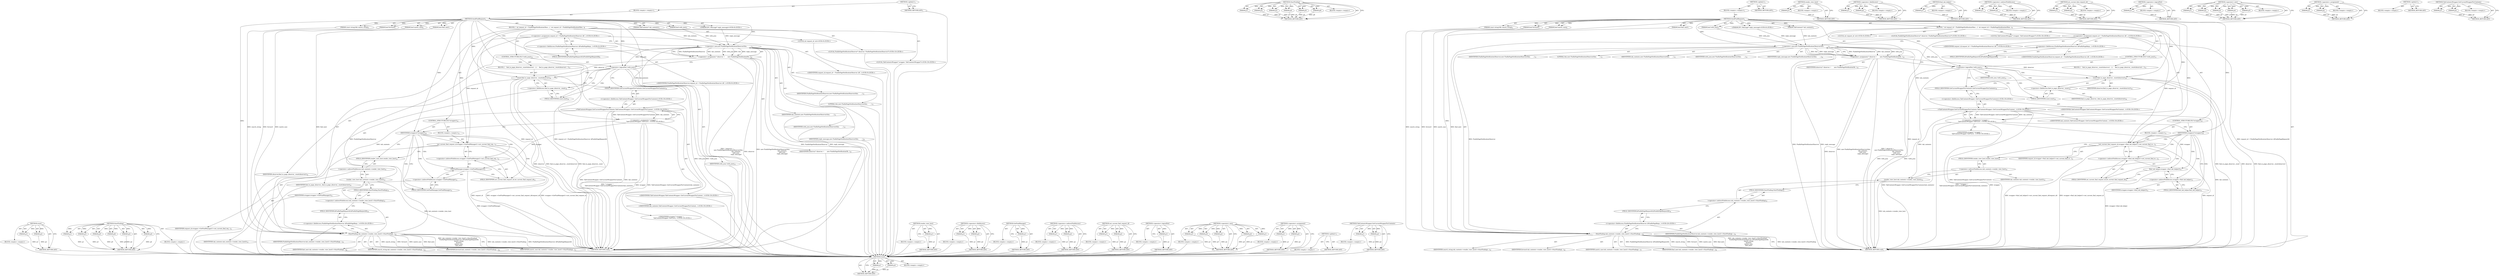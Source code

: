 digraph "TabContentsWrapper.GetCurrentWrapperForContents" {
vulnerable_127 [label=<(METHOD,reset)>];
vulnerable_128 [label=<(PARAM,p1)>];
vulnerable_129 [label=<(PARAM,p2)>];
vulnerable_130 [label=<(BLOCK,&lt;empty&gt;,&lt;empty&gt;)>];
vulnerable_131 [label=<(METHOD_RETURN,ANY)>];
vulnerable_151 [label=<(METHOD,StartFinding)>];
vulnerable_152 [label=<(PARAM,p1)>];
vulnerable_153 [label=<(PARAM,p2)>];
vulnerable_154 [label=<(PARAM,p3)>];
vulnerable_155 [label=<(PARAM,p4)>];
vulnerable_156 [label=<(PARAM,p5)>];
vulnerable_157 [label=<(PARAM,p6)>];
vulnerable_158 [label=<(BLOCK,&lt;empty&gt;,&lt;empty&gt;)>];
vulnerable_159 [label=<(METHOD_RETURN,ANY)>];
vulnerable_6 [label=<(METHOD,&lt;global&gt;)<SUB>1</SUB>>];
vulnerable_7 [label=<(BLOCK,&lt;empty&gt;,&lt;empty&gt;)<SUB>1</SUB>>];
vulnerable_8 [label=<(METHOD,SendFindRequest)<SUB>1</SUB>>];
vulnerable_9 [label=<(PARAM,TabContents* tab_contents)<SUB>2</SUB>>];
vulnerable_10 [label=<(PARAM,bool with_json)<SUB>3</SUB>>];
vulnerable_11 [label=<(PARAM,const string16&amp; search_string)<SUB>4</SUB>>];
vulnerable_12 [label=<(PARAM,bool forward)<SUB>5</SUB>>];
vulnerable_13 [label=<(PARAM,bool match_case)<SUB>6</SUB>>];
vulnerable_14 [label=<(PARAM,bool find_next)<SUB>7</SUB>>];
vulnerable_15 [label="<(PARAM,IPC::Message* reply_message)<SUB>8</SUB>>"];
vulnerable_16 [label=<(BLOCK,{
  int request_id = FindInPageNotificationObse...,{
  int request_id = FindInPageNotificationObse...)<SUB>8</SUB>>];
vulnerable_17 [label="<(LOCAL,int request_id: int)<SUB>9</SUB>>"];
vulnerable_18 [label="<(&lt;operator&gt;.assignment,request_id = FindInPageNotificationObserver::kF...)<SUB>9</SUB>>"];
vulnerable_19 [label="<(IDENTIFIER,request_id,request_id = FindInPageNotificationObserver::kF...)<SUB>9</SUB>>"];
vulnerable_20 [label="<(&lt;operator&gt;.fieldAccess,FindInPageNotificationObserver::kFindInPageRequ...)<SUB>9</SUB>>"];
vulnerable_21 [label="<(IDENTIFIER,FindInPageNotificationObserver,request_id = FindInPageNotificationObserver::kF...)<SUB>9</SUB>>"];
vulnerable_22 [label=<(FIELD_IDENTIFIER,kFindInPageRequestId,kFindInPageRequestId)<SUB>9</SUB>>];
vulnerable_23 [label="<(LOCAL,FindInPageNotificationObserver* observer: FindInPageNotificationObserver*)<SUB>10</SUB>>"];
vulnerable_24 [label=<(&lt;operator&gt;.assignment,* observer =
      new FindInPageNotificationOb...)<SUB>10</SUB>>];
vulnerable_25 [label=<(IDENTIFIER,observer,* observer =
      new FindInPageNotificationOb...)<SUB>10</SUB>>];
vulnerable_26 [label=<(&lt;operator&gt;.new,new FindInPageNotificationObserver(this,
      ...)<SUB>11</SUB>>];
vulnerable_27 [label=<(IDENTIFIER,FindInPageNotificationObserver,new FindInPageNotificationObserver(this,
      ...)<SUB>11</SUB>>];
vulnerable_28 [label=<(LITERAL,this,new FindInPageNotificationObserver(this,
      ...)<SUB>11</SUB>>];
vulnerable_29 [label=<(IDENTIFIER,tab_contents,new FindInPageNotificationObserver(this,
      ...)<SUB>12</SUB>>];
vulnerable_30 [label=<(IDENTIFIER,with_json,new FindInPageNotificationObserver(this,
      ...)<SUB>13</SUB>>];
vulnerable_31 [label=<(IDENTIFIER,reply_message,new FindInPageNotificationObserver(this,
      ...)<SUB>14</SUB>>];
vulnerable_32 [label=<(CONTROL_STRUCTURE,IF,if (!with_json))<SUB>15</SUB>>];
vulnerable_33 [label=<(&lt;operator&gt;.logicalNot,!with_json)<SUB>15</SUB>>];
vulnerable_34 [label=<(IDENTIFIER,with_json,!with_json)<SUB>15</SUB>>];
vulnerable_35 [label=<(BLOCK,{
    find_in_page_observer_.reset(observer);
  },{
    find_in_page_observer_.reset(observer);
  })<SUB>15</SUB>>];
vulnerable_36 [label=<(reset,find_in_page_observer_.reset(observer))<SUB>16</SUB>>];
vulnerable_37 [label=<(&lt;operator&gt;.fieldAccess,find_in_page_observer_.reset)<SUB>16</SUB>>];
vulnerable_38 [label=<(IDENTIFIER,find_in_page_observer_,find_in_page_observer_.reset(observer))<SUB>16</SUB>>];
vulnerable_39 [label=<(FIELD_IDENTIFIER,reset,reset)<SUB>16</SUB>>];
vulnerable_40 [label=<(IDENTIFIER,observer,find_in_page_observer_.reset(observer))<SUB>16</SUB>>];
vulnerable_41 [label="<(LOCAL,TabContentsWrapper* wrapper: TabContentsWrapper*)<SUB>18</SUB>>"];
vulnerable_42 [label="<(&lt;operator&gt;.assignment,* wrapper =
       TabContentsWrapper::GetCurre...)<SUB>18</SUB>>"];
vulnerable_43 [label="<(IDENTIFIER,wrapper,* wrapper =
       TabContentsWrapper::GetCurre...)<SUB>18</SUB>>"];
vulnerable_44 [label="<(TabContentsWrapper.GetCurrentWrapperForContents,TabContentsWrapper::GetCurrentWrapperForContent...)<SUB>19</SUB>>"];
vulnerable_45 [label="<(&lt;operator&gt;.fieldAccess,TabContentsWrapper::GetCurrentWrapperForContents)<SUB>19</SUB>>"];
vulnerable_46 [label="<(IDENTIFIER,TabContentsWrapper,TabContentsWrapper::GetCurrentWrapperForContent...)<SUB>19</SUB>>"];
vulnerable_47 [label=<(FIELD_IDENTIFIER,GetCurrentWrapperForContents,GetCurrentWrapperForContents)<SUB>19</SUB>>];
vulnerable_48 [label="<(IDENTIFIER,tab_contents,TabContentsWrapper::GetCurrentWrapperForContent...)<SUB>19</SUB>>"];
vulnerable_49 [label=<(CONTROL_STRUCTURE,IF,if (wrapper))<SUB>20</SUB>>];
vulnerable_50 [label=<(IDENTIFIER,wrapper,if (wrapper))<SUB>20</SUB>>];
vulnerable_51 [label=<(BLOCK,&lt;empty&gt;,&lt;empty&gt;)<SUB>21</SUB>>];
vulnerable_52 [label=<(set_current_find_request_id,wrapper-&gt;GetFindManager()-&gt;set_current_find_req...)<SUB>21</SUB>>];
vulnerable_53 [label=<(&lt;operator&gt;.indirectFieldAccess,wrapper-&gt;GetFindManager()-&gt;set_current_find_req...)<SUB>21</SUB>>];
vulnerable_54 [label=<(GetFindManager,wrapper-&gt;GetFindManager())<SUB>21</SUB>>];
vulnerable_55 [label=<(&lt;operator&gt;.indirectFieldAccess,wrapper-&gt;GetFindManager)<SUB>21</SUB>>];
vulnerable_56 [label=<(IDENTIFIER,wrapper,wrapper-&gt;GetFindManager())<SUB>21</SUB>>];
vulnerable_57 [label=<(FIELD_IDENTIFIER,GetFindManager,GetFindManager)<SUB>21</SUB>>];
vulnerable_58 [label=<(FIELD_IDENTIFIER,set_current_find_request_id,set_current_find_request_id)<SUB>21</SUB>>];
vulnerable_59 [label=<(IDENTIFIER,request_id,wrapper-&gt;GetFindManager()-&gt;set_current_find_req...)<SUB>21</SUB>>];
vulnerable_60 [label=<(StartFinding,tab_contents-&gt;render_view_host()-&gt;StartFinding(...)<SUB>23</SUB>>];
vulnerable_61 [label=<(&lt;operator&gt;.indirectFieldAccess,tab_contents-&gt;render_view_host()-&gt;StartFinding)<SUB>23</SUB>>];
vulnerable_62 [label=<(render_view_host,tab_contents-&gt;render_view_host())<SUB>23</SUB>>];
vulnerable_63 [label=<(&lt;operator&gt;.indirectFieldAccess,tab_contents-&gt;render_view_host)<SUB>23</SUB>>];
vulnerable_64 [label=<(IDENTIFIER,tab_contents,tab_contents-&gt;render_view_host())<SUB>23</SUB>>];
vulnerable_65 [label=<(FIELD_IDENTIFIER,render_view_host,render_view_host)<SUB>23</SUB>>];
vulnerable_66 [label=<(FIELD_IDENTIFIER,StartFinding,StartFinding)<SUB>23</SUB>>];
vulnerable_67 [label="<(&lt;operator&gt;.fieldAccess,FindInPageNotificationObserver::kFindInPageRequ...)<SUB>24</SUB>>"];
vulnerable_68 [label=<(IDENTIFIER,FindInPageNotificationObserver,tab_contents-&gt;render_view_host()-&gt;StartFinding(...)<SUB>24</SUB>>];
vulnerable_69 [label=<(FIELD_IDENTIFIER,kFindInPageRequestId,kFindInPageRequestId)<SUB>24</SUB>>];
vulnerable_70 [label=<(IDENTIFIER,search_string,tab_contents-&gt;render_view_host()-&gt;StartFinding(...)<SUB>25</SUB>>];
vulnerable_71 [label=<(IDENTIFIER,forward,tab_contents-&gt;render_view_host()-&gt;StartFinding(...)<SUB>26</SUB>>];
vulnerable_72 [label=<(IDENTIFIER,match_case,tab_contents-&gt;render_view_host()-&gt;StartFinding(...)<SUB>27</SUB>>];
vulnerable_73 [label=<(IDENTIFIER,find_next,tab_contents-&gt;render_view_host()-&gt;StartFinding(...)<SUB>28</SUB>>];
vulnerable_74 [label=<(METHOD_RETURN,void)<SUB>1</SUB>>];
vulnerable_76 [label=<(METHOD_RETURN,ANY)<SUB>1</SUB>>];
vulnerable_160 [label=<(METHOD,render_view_host)>];
vulnerable_161 [label=<(PARAM,p1)>];
vulnerable_162 [label=<(BLOCK,&lt;empty&gt;,&lt;empty&gt;)>];
vulnerable_163 [label=<(METHOD_RETURN,ANY)>];
vulnerable_110 [label=<(METHOD,&lt;operator&gt;.fieldAccess)>];
vulnerable_111 [label=<(PARAM,p1)>];
vulnerable_112 [label=<(PARAM,p2)>];
vulnerable_113 [label=<(BLOCK,&lt;empty&gt;,&lt;empty&gt;)>];
vulnerable_114 [label=<(METHOD_RETURN,ANY)>];
vulnerable_147 [label=<(METHOD,GetFindManager)>];
vulnerable_148 [label=<(PARAM,p1)>];
vulnerable_149 [label=<(BLOCK,&lt;empty&gt;,&lt;empty&gt;)>];
vulnerable_150 [label=<(METHOD_RETURN,ANY)>];
vulnerable_142 [label=<(METHOD,&lt;operator&gt;.indirectFieldAccess)>];
vulnerable_143 [label=<(PARAM,p1)>];
vulnerable_144 [label=<(PARAM,p2)>];
vulnerable_145 [label=<(BLOCK,&lt;empty&gt;,&lt;empty&gt;)>];
vulnerable_146 [label=<(METHOD_RETURN,ANY)>];
vulnerable_137 [label=<(METHOD,set_current_find_request_id)>];
vulnerable_138 [label=<(PARAM,p1)>];
vulnerable_139 [label=<(PARAM,p2)>];
vulnerable_140 [label=<(BLOCK,&lt;empty&gt;,&lt;empty&gt;)>];
vulnerable_141 [label=<(METHOD_RETURN,ANY)>];
vulnerable_123 [label=<(METHOD,&lt;operator&gt;.logicalNot)>];
vulnerable_124 [label=<(PARAM,p1)>];
vulnerable_125 [label=<(BLOCK,&lt;empty&gt;,&lt;empty&gt;)>];
vulnerable_126 [label=<(METHOD_RETURN,ANY)>];
vulnerable_115 [label=<(METHOD,&lt;operator&gt;.new)>];
vulnerable_116 [label=<(PARAM,p1)>];
vulnerable_117 [label=<(PARAM,p2)>];
vulnerable_118 [label=<(PARAM,p3)>];
vulnerable_119 [label=<(PARAM,p4)>];
vulnerable_120 [label=<(PARAM,p5)>];
vulnerable_121 [label=<(BLOCK,&lt;empty&gt;,&lt;empty&gt;)>];
vulnerable_122 [label=<(METHOD_RETURN,ANY)>];
vulnerable_105 [label=<(METHOD,&lt;operator&gt;.assignment)>];
vulnerable_106 [label=<(PARAM,p1)>];
vulnerable_107 [label=<(PARAM,p2)>];
vulnerable_108 [label=<(BLOCK,&lt;empty&gt;,&lt;empty&gt;)>];
vulnerable_109 [label=<(METHOD_RETURN,ANY)>];
vulnerable_99 [label=<(METHOD,&lt;global&gt;)<SUB>1</SUB>>];
vulnerable_100 [label=<(BLOCK,&lt;empty&gt;,&lt;empty&gt;)>];
vulnerable_101 [label=<(METHOD_RETURN,ANY)>];
vulnerable_132 [label=<(METHOD,TabContentsWrapper.GetCurrentWrapperForContents)>];
vulnerable_133 [label=<(PARAM,p1)>];
vulnerable_134 [label=<(PARAM,p2)>];
vulnerable_135 [label=<(BLOCK,&lt;empty&gt;,&lt;empty&gt;)>];
vulnerable_136 [label=<(METHOD_RETURN,ANY)>];
fixed_127 [label=<(METHOD,reset)>];
fixed_128 [label=<(PARAM,p1)>];
fixed_129 [label=<(PARAM,p2)>];
fixed_130 [label=<(BLOCK,&lt;empty&gt;,&lt;empty&gt;)>];
fixed_131 [label=<(METHOD_RETURN,ANY)>];
fixed_151 [label=<(METHOD,StartFinding)>];
fixed_152 [label=<(PARAM,p1)>];
fixed_153 [label=<(PARAM,p2)>];
fixed_154 [label=<(PARAM,p3)>];
fixed_155 [label=<(PARAM,p4)>];
fixed_156 [label=<(PARAM,p5)>];
fixed_157 [label=<(PARAM,p6)>];
fixed_158 [label=<(BLOCK,&lt;empty&gt;,&lt;empty&gt;)>];
fixed_159 [label=<(METHOD_RETURN,ANY)>];
fixed_6 [label=<(METHOD,&lt;global&gt;)<SUB>1</SUB>>];
fixed_7 [label=<(BLOCK,&lt;empty&gt;,&lt;empty&gt;)<SUB>1</SUB>>];
fixed_8 [label=<(METHOD,SendFindRequest)<SUB>1</SUB>>];
fixed_9 [label=<(PARAM,TabContents* tab_contents)<SUB>2</SUB>>];
fixed_10 [label=<(PARAM,bool with_json)<SUB>3</SUB>>];
fixed_11 [label=<(PARAM,const string16&amp; search_string)<SUB>4</SUB>>];
fixed_12 [label=<(PARAM,bool forward)<SUB>5</SUB>>];
fixed_13 [label=<(PARAM,bool match_case)<SUB>6</SUB>>];
fixed_14 [label=<(PARAM,bool find_next)<SUB>7</SUB>>];
fixed_15 [label="<(PARAM,IPC::Message* reply_message)<SUB>8</SUB>>"];
fixed_16 [label=<(BLOCK,{
  int request_id = FindInPageNotificationObse...,{
  int request_id = FindInPageNotificationObse...)<SUB>8</SUB>>];
fixed_17 [label="<(LOCAL,int request_id: int)<SUB>9</SUB>>"];
fixed_18 [label="<(&lt;operator&gt;.assignment,request_id = FindInPageNotificationObserver::kF...)<SUB>9</SUB>>"];
fixed_19 [label="<(IDENTIFIER,request_id,request_id = FindInPageNotificationObserver::kF...)<SUB>9</SUB>>"];
fixed_20 [label="<(&lt;operator&gt;.fieldAccess,FindInPageNotificationObserver::kFindInPageRequ...)<SUB>9</SUB>>"];
fixed_21 [label="<(IDENTIFIER,FindInPageNotificationObserver,request_id = FindInPageNotificationObserver::kF...)<SUB>9</SUB>>"];
fixed_22 [label=<(FIELD_IDENTIFIER,kFindInPageRequestId,kFindInPageRequestId)<SUB>9</SUB>>];
fixed_23 [label="<(LOCAL,FindInPageNotificationObserver* observer: FindInPageNotificationObserver*)<SUB>10</SUB>>"];
fixed_24 [label=<(&lt;operator&gt;.assignment,* observer =
      new FindInPageNotificationOb...)<SUB>10</SUB>>];
fixed_25 [label=<(IDENTIFIER,observer,* observer =
      new FindInPageNotificationOb...)<SUB>10</SUB>>];
fixed_26 [label=<(&lt;operator&gt;.new,new FindInPageNotificationObserver(this,
      ...)<SUB>11</SUB>>];
fixed_27 [label=<(IDENTIFIER,FindInPageNotificationObserver,new FindInPageNotificationObserver(this,
      ...)<SUB>11</SUB>>];
fixed_28 [label=<(LITERAL,this,new FindInPageNotificationObserver(this,
      ...)<SUB>11</SUB>>];
fixed_29 [label=<(IDENTIFIER,tab_contents,new FindInPageNotificationObserver(this,
      ...)<SUB>12</SUB>>];
fixed_30 [label=<(IDENTIFIER,with_json,new FindInPageNotificationObserver(this,
      ...)<SUB>13</SUB>>];
fixed_31 [label=<(IDENTIFIER,reply_message,new FindInPageNotificationObserver(this,
      ...)<SUB>14</SUB>>];
fixed_32 [label=<(CONTROL_STRUCTURE,IF,if (!with_json))<SUB>15</SUB>>];
fixed_33 [label=<(&lt;operator&gt;.logicalNot,!with_json)<SUB>15</SUB>>];
fixed_34 [label=<(IDENTIFIER,with_json,!with_json)<SUB>15</SUB>>];
fixed_35 [label=<(BLOCK,{
    find_in_page_observer_.reset(observer);
  },{
    find_in_page_observer_.reset(observer);
  })<SUB>15</SUB>>];
fixed_36 [label=<(reset,find_in_page_observer_.reset(observer))<SUB>16</SUB>>];
fixed_37 [label=<(&lt;operator&gt;.fieldAccess,find_in_page_observer_.reset)<SUB>16</SUB>>];
fixed_38 [label=<(IDENTIFIER,find_in_page_observer_,find_in_page_observer_.reset(observer))<SUB>16</SUB>>];
fixed_39 [label=<(FIELD_IDENTIFIER,reset,reset)<SUB>16</SUB>>];
fixed_40 [label=<(IDENTIFIER,observer,find_in_page_observer_.reset(observer))<SUB>16</SUB>>];
fixed_41 [label="<(LOCAL,TabContentsWrapper* wrapper: TabContentsWrapper*)<SUB>18</SUB>>"];
fixed_42 [label="<(&lt;operator&gt;.assignment,* wrapper =
       TabContentsWrapper::GetCurre...)<SUB>18</SUB>>"];
fixed_43 [label="<(IDENTIFIER,wrapper,* wrapper =
       TabContentsWrapper::GetCurre...)<SUB>18</SUB>>"];
fixed_44 [label="<(TabContentsWrapper.GetCurrentWrapperForContents,TabContentsWrapper::GetCurrentWrapperForContent...)<SUB>19</SUB>>"];
fixed_45 [label="<(&lt;operator&gt;.fieldAccess,TabContentsWrapper::GetCurrentWrapperForContents)<SUB>19</SUB>>"];
fixed_46 [label="<(IDENTIFIER,TabContentsWrapper,TabContentsWrapper::GetCurrentWrapperForContent...)<SUB>19</SUB>>"];
fixed_47 [label=<(FIELD_IDENTIFIER,GetCurrentWrapperForContents,GetCurrentWrapperForContents)<SUB>19</SUB>>];
fixed_48 [label="<(IDENTIFIER,tab_contents,TabContentsWrapper::GetCurrentWrapperForContent...)<SUB>19</SUB>>"];
fixed_49 [label=<(CONTROL_STRUCTURE,IF,if (wrapper))<SUB>20</SUB>>];
fixed_50 [label=<(IDENTIFIER,wrapper,if (wrapper))<SUB>20</SUB>>];
fixed_51 [label=<(BLOCK,&lt;empty&gt;,&lt;empty&gt;)<SUB>21</SUB>>];
fixed_52 [label=<(set_current_find_request_id,wrapper-&gt;find_tab_helper()-&gt;set_current_find_re...)<SUB>21</SUB>>];
fixed_53 [label=<(&lt;operator&gt;.indirectFieldAccess,wrapper-&gt;find_tab_helper()-&gt;set_current_find_re...)<SUB>21</SUB>>];
fixed_54 [label=<(find_tab_helper,wrapper-&gt;find_tab_helper())<SUB>21</SUB>>];
fixed_55 [label=<(&lt;operator&gt;.indirectFieldAccess,wrapper-&gt;find_tab_helper)<SUB>21</SUB>>];
fixed_56 [label=<(IDENTIFIER,wrapper,wrapper-&gt;find_tab_helper())<SUB>21</SUB>>];
fixed_57 [label=<(FIELD_IDENTIFIER,find_tab_helper,find_tab_helper)<SUB>21</SUB>>];
fixed_58 [label=<(FIELD_IDENTIFIER,set_current_find_request_id,set_current_find_request_id)<SUB>21</SUB>>];
fixed_59 [label=<(IDENTIFIER,request_id,wrapper-&gt;find_tab_helper()-&gt;set_current_find_re...)<SUB>21</SUB>>];
fixed_60 [label=<(StartFinding,tab_contents-&gt;render_view_host()-&gt;StartFinding(...)<SUB>23</SUB>>];
fixed_61 [label=<(&lt;operator&gt;.indirectFieldAccess,tab_contents-&gt;render_view_host()-&gt;StartFinding)<SUB>23</SUB>>];
fixed_62 [label=<(render_view_host,tab_contents-&gt;render_view_host())<SUB>23</SUB>>];
fixed_63 [label=<(&lt;operator&gt;.indirectFieldAccess,tab_contents-&gt;render_view_host)<SUB>23</SUB>>];
fixed_64 [label=<(IDENTIFIER,tab_contents,tab_contents-&gt;render_view_host())<SUB>23</SUB>>];
fixed_65 [label=<(FIELD_IDENTIFIER,render_view_host,render_view_host)<SUB>23</SUB>>];
fixed_66 [label=<(FIELD_IDENTIFIER,StartFinding,StartFinding)<SUB>23</SUB>>];
fixed_67 [label="<(&lt;operator&gt;.fieldAccess,FindInPageNotificationObserver::kFindInPageRequ...)<SUB>24</SUB>>"];
fixed_68 [label=<(IDENTIFIER,FindInPageNotificationObserver,tab_contents-&gt;render_view_host()-&gt;StartFinding(...)<SUB>24</SUB>>];
fixed_69 [label=<(FIELD_IDENTIFIER,kFindInPageRequestId,kFindInPageRequestId)<SUB>24</SUB>>];
fixed_70 [label=<(IDENTIFIER,search_string,tab_contents-&gt;render_view_host()-&gt;StartFinding(...)<SUB>25</SUB>>];
fixed_71 [label=<(IDENTIFIER,forward,tab_contents-&gt;render_view_host()-&gt;StartFinding(...)<SUB>26</SUB>>];
fixed_72 [label=<(IDENTIFIER,match_case,tab_contents-&gt;render_view_host()-&gt;StartFinding(...)<SUB>27</SUB>>];
fixed_73 [label=<(IDENTIFIER,find_next,tab_contents-&gt;render_view_host()-&gt;StartFinding(...)<SUB>28</SUB>>];
fixed_74 [label=<(METHOD_RETURN,void)<SUB>1</SUB>>];
fixed_76 [label=<(METHOD_RETURN,ANY)<SUB>1</SUB>>];
fixed_160 [label=<(METHOD,render_view_host)>];
fixed_161 [label=<(PARAM,p1)>];
fixed_162 [label=<(BLOCK,&lt;empty&gt;,&lt;empty&gt;)>];
fixed_163 [label=<(METHOD_RETURN,ANY)>];
fixed_110 [label=<(METHOD,&lt;operator&gt;.fieldAccess)>];
fixed_111 [label=<(PARAM,p1)>];
fixed_112 [label=<(PARAM,p2)>];
fixed_113 [label=<(BLOCK,&lt;empty&gt;,&lt;empty&gt;)>];
fixed_114 [label=<(METHOD_RETURN,ANY)>];
fixed_147 [label=<(METHOD,find_tab_helper)>];
fixed_148 [label=<(PARAM,p1)>];
fixed_149 [label=<(BLOCK,&lt;empty&gt;,&lt;empty&gt;)>];
fixed_150 [label=<(METHOD_RETURN,ANY)>];
fixed_142 [label=<(METHOD,&lt;operator&gt;.indirectFieldAccess)>];
fixed_143 [label=<(PARAM,p1)>];
fixed_144 [label=<(PARAM,p2)>];
fixed_145 [label=<(BLOCK,&lt;empty&gt;,&lt;empty&gt;)>];
fixed_146 [label=<(METHOD_RETURN,ANY)>];
fixed_137 [label=<(METHOD,set_current_find_request_id)>];
fixed_138 [label=<(PARAM,p1)>];
fixed_139 [label=<(PARAM,p2)>];
fixed_140 [label=<(BLOCK,&lt;empty&gt;,&lt;empty&gt;)>];
fixed_141 [label=<(METHOD_RETURN,ANY)>];
fixed_123 [label=<(METHOD,&lt;operator&gt;.logicalNot)>];
fixed_124 [label=<(PARAM,p1)>];
fixed_125 [label=<(BLOCK,&lt;empty&gt;,&lt;empty&gt;)>];
fixed_126 [label=<(METHOD_RETURN,ANY)>];
fixed_115 [label=<(METHOD,&lt;operator&gt;.new)>];
fixed_116 [label=<(PARAM,p1)>];
fixed_117 [label=<(PARAM,p2)>];
fixed_118 [label=<(PARAM,p3)>];
fixed_119 [label=<(PARAM,p4)>];
fixed_120 [label=<(PARAM,p5)>];
fixed_121 [label=<(BLOCK,&lt;empty&gt;,&lt;empty&gt;)>];
fixed_122 [label=<(METHOD_RETURN,ANY)>];
fixed_105 [label=<(METHOD,&lt;operator&gt;.assignment)>];
fixed_106 [label=<(PARAM,p1)>];
fixed_107 [label=<(PARAM,p2)>];
fixed_108 [label=<(BLOCK,&lt;empty&gt;,&lt;empty&gt;)>];
fixed_109 [label=<(METHOD_RETURN,ANY)>];
fixed_99 [label=<(METHOD,&lt;global&gt;)<SUB>1</SUB>>];
fixed_100 [label=<(BLOCK,&lt;empty&gt;,&lt;empty&gt;)>];
fixed_101 [label=<(METHOD_RETURN,ANY)>];
fixed_132 [label=<(METHOD,TabContentsWrapper.GetCurrentWrapperForContents)>];
fixed_133 [label=<(PARAM,p1)>];
fixed_134 [label=<(PARAM,p2)>];
fixed_135 [label=<(BLOCK,&lt;empty&gt;,&lt;empty&gt;)>];
fixed_136 [label=<(METHOD_RETURN,ANY)>];
vulnerable_127 -> vulnerable_128  [key=0, label="AST: "];
vulnerable_127 -> vulnerable_128  [key=1, label="DDG: "];
vulnerable_127 -> vulnerable_130  [key=0, label="AST: "];
vulnerable_127 -> vulnerable_129  [key=0, label="AST: "];
vulnerable_127 -> vulnerable_129  [key=1, label="DDG: "];
vulnerable_127 -> vulnerable_131  [key=0, label="AST: "];
vulnerable_127 -> vulnerable_131  [key=1, label="CFG: "];
vulnerable_128 -> vulnerable_131  [key=0, label="DDG: p1"];
vulnerable_129 -> vulnerable_131  [key=0, label="DDG: p2"];
vulnerable_130 -> fixed_127  [key=0];
vulnerable_131 -> fixed_127  [key=0];
vulnerable_151 -> vulnerable_152  [key=0, label="AST: "];
vulnerable_151 -> vulnerable_152  [key=1, label="DDG: "];
vulnerable_151 -> vulnerable_158  [key=0, label="AST: "];
vulnerable_151 -> vulnerable_153  [key=0, label="AST: "];
vulnerable_151 -> vulnerable_153  [key=1, label="DDG: "];
vulnerable_151 -> vulnerable_159  [key=0, label="AST: "];
vulnerable_151 -> vulnerable_159  [key=1, label="CFG: "];
vulnerable_151 -> vulnerable_154  [key=0, label="AST: "];
vulnerable_151 -> vulnerable_154  [key=1, label="DDG: "];
vulnerable_151 -> vulnerable_155  [key=0, label="AST: "];
vulnerable_151 -> vulnerable_155  [key=1, label="DDG: "];
vulnerable_151 -> vulnerable_156  [key=0, label="AST: "];
vulnerable_151 -> vulnerable_156  [key=1, label="DDG: "];
vulnerable_151 -> vulnerable_157  [key=0, label="AST: "];
vulnerable_151 -> vulnerable_157  [key=1, label="DDG: "];
vulnerable_152 -> vulnerable_159  [key=0, label="DDG: p1"];
vulnerable_153 -> vulnerable_159  [key=0, label="DDG: p2"];
vulnerable_154 -> vulnerable_159  [key=0, label="DDG: p3"];
vulnerable_155 -> vulnerable_159  [key=0, label="DDG: p4"];
vulnerable_156 -> vulnerable_159  [key=0, label="DDG: p5"];
vulnerable_157 -> vulnerable_159  [key=0, label="DDG: p6"];
vulnerable_158 -> fixed_127  [key=0];
vulnerable_159 -> fixed_127  [key=0];
vulnerable_6 -> vulnerable_7  [key=0, label="AST: "];
vulnerable_6 -> vulnerable_76  [key=0, label="AST: "];
vulnerable_6 -> vulnerable_76  [key=1, label="CFG: "];
vulnerable_7 -> vulnerable_8  [key=0, label="AST: "];
vulnerable_8 -> vulnerable_9  [key=0, label="AST: "];
vulnerable_8 -> vulnerable_9  [key=1, label="DDG: "];
vulnerable_8 -> vulnerable_10  [key=0, label="AST: "];
vulnerable_8 -> vulnerable_10  [key=1, label="DDG: "];
vulnerable_8 -> vulnerable_11  [key=0, label="AST: "];
vulnerable_8 -> vulnerable_11  [key=1, label="DDG: "];
vulnerable_8 -> vulnerable_12  [key=0, label="AST: "];
vulnerable_8 -> vulnerable_12  [key=1, label="DDG: "];
vulnerable_8 -> vulnerable_13  [key=0, label="AST: "];
vulnerable_8 -> vulnerable_13  [key=1, label="DDG: "];
vulnerable_8 -> vulnerable_14  [key=0, label="AST: "];
vulnerable_8 -> vulnerable_14  [key=1, label="DDG: "];
vulnerable_8 -> vulnerable_15  [key=0, label="AST: "];
vulnerable_8 -> vulnerable_15  [key=1, label="DDG: "];
vulnerable_8 -> vulnerable_16  [key=0, label="AST: "];
vulnerable_8 -> vulnerable_74  [key=0, label="AST: "];
vulnerable_8 -> vulnerable_22  [key=0, label="CFG: "];
vulnerable_8 -> vulnerable_50  [key=0, label="DDG: "];
vulnerable_8 -> vulnerable_60  [key=0, label="DDG: "];
vulnerable_8 -> vulnerable_26  [key=0, label="DDG: "];
vulnerable_8 -> vulnerable_33  [key=0, label="DDG: "];
vulnerable_8 -> vulnerable_44  [key=0, label="DDG: "];
vulnerable_8 -> vulnerable_36  [key=0, label="DDG: "];
vulnerable_8 -> vulnerable_52  [key=0, label="DDG: "];
vulnerable_9 -> vulnerable_26  [key=0, label="DDG: tab_contents"];
vulnerable_10 -> vulnerable_26  [key=0, label="DDG: with_json"];
vulnerable_11 -> vulnerable_60  [key=0, label="DDG: search_string"];
vulnerable_12 -> vulnerable_60  [key=0, label="DDG: forward"];
vulnerable_13 -> vulnerable_60  [key=0, label="DDG: match_case"];
vulnerable_14 -> vulnerable_60  [key=0, label="DDG: find_next"];
vulnerable_15 -> vulnerable_26  [key=0, label="DDG: reply_message"];
vulnerable_16 -> vulnerable_17  [key=0, label="AST: "];
vulnerable_16 -> vulnerable_18  [key=0, label="AST: "];
vulnerable_16 -> vulnerable_23  [key=0, label="AST: "];
vulnerable_16 -> vulnerable_24  [key=0, label="AST: "];
vulnerable_16 -> vulnerable_32  [key=0, label="AST: "];
vulnerable_16 -> vulnerable_41  [key=0, label="AST: "];
vulnerable_16 -> vulnerable_42  [key=0, label="AST: "];
vulnerable_16 -> vulnerable_49  [key=0, label="AST: "];
vulnerable_16 -> vulnerable_60  [key=0, label="AST: "];
vulnerable_17 -> fixed_127  [key=0];
vulnerable_18 -> vulnerable_19  [key=0, label="AST: "];
vulnerable_18 -> vulnerable_20  [key=0, label="AST: "];
vulnerable_18 -> vulnerable_26  [key=0, label="CFG: "];
vulnerable_18 -> vulnerable_74  [key=0, label="DDG: request_id"];
vulnerable_18 -> vulnerable_74  [key=1, label="DDG: request_id = FindInPageNotificationObserver::kFindInPageRequestId"];
vulnerable_18 -> vulnerable_52  [key=0, label="DDG: request_id"];
vulnerable_19 -> fixed_127  [key=0];
vulnerable_20 -> vulnerable_21  [key=0, label="AST: "];
vulnerable_20 -> vulnerable_22  [key=0, label="AST: "];
vulnerable_20 -> vulnerable_18  [key=0, label="CFG: "];
vulnerable_21 -> fixed_127  [key=0];
vulnerable_22 -> vulnerable_20  [key=0, label="CFG: "];
vulnerable_23 -> fixed_127  [key=0];
vulnerable_24 -> vulnerable_25  [key=0, label="AST: "];
vulnerable_24 -> vulnerable_26  [key=0, label="AST: "];
vulnerable_24 -> vulnerable_33  [key=0, label="CFG: "];
vulnerable_24 -> vulnerable_74  [key=0, label="DDG: observer"];
vulnerable_24 -> vulnerable_74  [key=1, label="DDG: new FindInPageNotificationObserver(this,
                                         tab_contents,
                                         with_json,
                                         reply_message)"];
vulnerable_24 -> vulnerable_74  [key=2, label="DDG: * observer =
      new FindInPageNotificationObserver(this,
                                         tab_contents,
                                         with_json,
                                         reply_message)"];
vulnerable_24 -> vulnerable_36  [key=0, label="DDG: observer"];
vulnerable_25 -> fixed_127  [key=0];
vulnerable_26 -> vulnerable_27  [key=0, label="AST: "];
vulnerable_26 -> vulnerable_28  [key=0, label="AST: "];
vulnerable_26 -> vulnerable_29  [key=0, label="AST: "];
vulnerable_26 -> vulnerable_30  [key=0, label="AST: "];
vulnerable_26 -> vulnerable_31  [key=0, label="AST: "];
vulnerable_26 -> vulnerable_24  [key=0, label="CFG: "];
vulnerable_26 -> vulnerable_24  [key=1, label="DDG: FindInPageNotificationObserver"];
vulnerable_26 -> vulnerable_24  [key=2, label="DDG: tab_contents"];
vulnerable_26 -> vulnerable_24  [key=3, label="DDG: with_json"];
vulnerable_26 -> vulnerable_24  [key=4, label="DDG: this"];
vulnerable_26 -> vulnerable_24  [key=5, label="DDG: reply_message"];
vulnerable_26 -> vulnerable_74  [key=0, label="DDG: FindInPageNotificationObserver"];
vulnerable_26 -> vulnerable_74  [key=1, label="DDG: reply_message"];
vulnerable_26 -> vulnerable_60  [key=0, label="DDG: FindInPageNotificationObserver"];
vulnerable_26 -> vulnerable_33  [key=0, label="DDG: with_json"];
vulnerable_26 -> vulnerable_44  [key=0, label="DDG: tab_contents"];
vulnerable_27 -> fixed_127  [key=0];
vulnerable_28 -> fixed_127  [key=0];
vulnerable_29 -> fixed_127  [key=0];
vulnerable_30 -> fixed_127  [key=0];
vulnerable_31 -> fixed_127  [key=0];
vulnerable_32 -> vulnerable_33  [key=0, label="AST: "];
vulnerable_32 -> vulnerable_35  [key=0, label="AST: "];
vulnerable_33 -> vulnerable_34  [key=0, label="AST: "];
vulnerable_33 -> vulnerable_39  [key=0, label="CFG: "];
vulnerable_33 -> vulnerable_39  [key=1, label="CDG: "];
vulnerable_33 -> vulnerable_47  [key=0, label="CFG: "];
vulnerable_33 -> vulnerable_74  [key=0, label="DDG: with_json"];
vulnerable_33 -> vulnerable_74  [key=1, label="DDG: !with_json"];
vulnerable_33 -> vulnerable_36  [key=0, label="CDG: "];
vulnerable_33 -> vulnerable_37  [key=0, label="CDG: "];
vulnerable_34 -> fixed_127  [key=0];
vulnerable_35 -> vulnerable_36  [key=0, label="AST: "];
vulnerable_36 -> vulnerable_37  [key=0, label="AST: "];
vulnerable_36 -> vulnerable_40  [key=0, label="AST: "];
vulnerable_36 -> vulnerable_47  [key=0, label="CFG: "];
vulnerable_36 -> vulnerable_74  [key=0, label="DDG: find_in_page_observer_.reset"];
vulnerable_36 -> vulnerable_74  [key=1, label="DDG: observer"];
vulnerable_36 -> vulnerable_74  [key=2, label="DDG: find_in_page_observer_.reset(observer)"];
vulnerable_37 -> vulnerable_38  [key=0, label="AST: "];
vulnerable_37 -> vulnerable_39  [key=0, label="AST: "];
vulnerable_37 -> vulnerable_36  [key=0, label="CFG: "];
vulnerable_38 -> fixed_127  [key=0];
vulnerable_39 -> vulnerable_37  [key=0, label="CFG: "];
vulnerable_40 -> fixed_127  [key=0];
vulnerable_41 -> fixed_127  [key=0];
vulnerable_42 -> vulnerable_43  [key=0, label="AST: "];
vulnerable_42 -> vulnerable_44  [key=0, label="AST: "];
vulnerable_42 -> vulnerable_50  [key=0, label="CFG: "];
vulnerable_42 -> vulnerable_74  [key=0, label="DDG: wrapper"];
vulnerable_42 -> vulnerable_74  [key=1, label="DDG: TabContentsWrapper::GetCurrentWrapperForContents(tab_contents)"];
vulnerable_42 -> vulnerable_74  [key=2, label="DDG: * wrapper =
       TabContentsWrapper::GetCurrentWrapperForContents(tab_contents)"];
vulnerable_42 -> vulnerable_54  [key=0, label="DDG: wrapper"];
vulnerable_43 -> fixed_127  [key=0];
vulnerable_44 -> vulnerable_45  [key=0, label="AST: "];
vulnerable_44 -> vulnerable_48  [key=0, label="AST: "];
vulnerable_44 -> vulnerable_42  [key=0, label="CFG: "];
vulnerable_44 -> vulnerable_42  [key=1, label="DDG: TabContentsWrapper::GetCurrentWrapperForContents"];
vulnerable_44 -> vulnerable_42  [key=2, label="DDG: tab_contents"];
vulnerable_44 -> vulnerable_74  [key=0, label="DDG: TabContentsWrapper::GetCurrentWrapperForContents"];
vulnerable_44 -> vulnerable_74  [key=1, label="DDG: tab_contents"];
vulnerable_44 -> vulnerable_62  [key=0, label="DDG: tab_contents"];
vulnerable_45 -> vulnerable_46  [key=0, label="AST: "];
vulnerable_45 -> vulnerable_47  [key=0, label="AST: "];
vulnerable_45 -> vulnerable_44  [key=0, label="CFG: "];
vulnerable_46 -> fixed_127  [key=0];
vulnerable_47 -> vulnerable_45  [key=0, label="CFG: "];
vulnerable_48 -> fixed_127  [key=0];
vulnerable_49 -> vulnerable_50  [key=0, label="AST: "];
vulnerable_49 -> vulnerable_51  [key=0, label="AST: "];
vulnerable_50 -> vulnerable_57  [key=0, label="CFG: "];
vulnerable_50 -> vulnerable_57  [key=1, label="CDG: "];
vulnerable_50 -> vulnerable_65  [key=0, label="CFG: "];
vulnerable_50 -> vulnerable_58  [key=0, label="CDG: "];
vulnerable_50 -> vulnerable_52  [key=0, label="CDG: "];
vulnerable_50 -> vulnerable_55  [key=0, label="CDG: "];
vulnerable_50 -> vulnerable_53  [key=0, label="CDG: "];
vulnerable_50 -> vulnerable_54  [key=0, label="CDG: "];
vulnerable_51 -> vulnerable_52  [key=0, label="AST: "];
vulnerable_52 -> vulnerable_53  [key=0, label="AST: "];
vulnerable_52 -> vulnerable_59  [key=0, label="AST: "];
vulnerable_52 -> vulnerable_65  [key=0, label="CFG: "];
vulnerable_52 -> vulnerable_74  [key=0, label="DDG: wrapper-&gt;GetFindManager()-&gt;set_current_find_request_id"];
vulnerable_52 -> vulnerable_74  [key=1, label="DDG: request_id"];
vulnerable_52 -> vulnerable_74  [key=2, label="DDG: wrapper-&gt;GetFindManager()-&gt;set_current_find_request_id(request_id)"];
vulnerable_53 -> vulnerable_54  [key=0, label="AST: "];
vulnerable_53 -> vulnerable_58  [key=0, label="AST: "];
vulnerable_53 -> vulnerable_52  [key=0, label="CFG: "];
vulnerable_54 -> vulnerable_55  [key=0, label="AST: "];
vulnerable_54 -> vulnerable_58  [key=0, label="CFG: "];
vulnerable_54 -> vulnerable_74  [key=0, label="DDG: wrapper-&gt;GetFindManager"];
vulnerable_55 -> vulnerable_56  [key=0, label="AST: "];
vulnerable_55 -> vulnerable_57  [key=0, label="AST: "];
vulnerable_55 -> vulnerable_54  [key=0, label="CFG: "];
vulnerable_56 -> fixed_127  [key=0];
vulnerable_57 -> vulnerable_55  [key=0, label="CFG: "];
vulnerable_58 -> vulnerable_53  [key=0, label="CFG: "];
vulnerable_59 -> fixed_127  [key=0];
vulnerable_60 -> vulnerable_61  [key=0, label="AST: "];
vulnerable_60 -> vulnerable_67  [key=0, label="AST: "];
vulnerable_60 -> vulnerable_70  [key=0, label="AST: "];
vulnerable_60 -> vulnerable_71  [key=0, label="AST: "];
vulnerable_60 -> vulnerable_72  [key=0, label="AST: "];
vulnerable_60 -> vulnerable_73  [key=0, label="AST: "];
vulnerable_60 -> vulnerable_74  [key=0, label="CFG: "];
vulnerable_60 -> vulnerable_74  [key=1, label="DDG: tab_contents-&gt;render_view_host()-&gt;StartFinding"];
vulnerable_60 -> vulnerable_74  [key=2, label="DDG: FindInPageNotificationObserver::kFindInPageRequestId"];
vulnerable_60 -> vulnerable_74  [key=3, label="DDG: search_string"];
vulnerable_60 -> vulnerable_74  [key=4, label="DDG: forward"];
vulnerable_60 -> vulnerable_74  [key=5, label="DDG: match_case"];
vulnerable_60 -> vulnerable_74  [key=6, label="DDG: find_next"];
vulnerable_60 -> vulnerable_74  [key=7, label="DDG: tab_contents-&gt;render_view_host()-&gt;StartFinding(
       FindInPageNotificationObserver::kFindInPageRequestId,
      search_string,
      forward,
      match_case,
      find_next)"];
vulnerable_61 -> vulnerable_62  [key=0, label="AST: "];
vulnerable_61 -> vulnerable_66  [key=0, label="AST: "];
vulnerable_61 -> vulnerable_69  [key=0, label="CFG: "];
vulnerable_62 -> vulnerable_63  [key=0, label="AST: "];
vulnerable_62 -> vulnerable_66  [key=0, label="CFG: "];
vulnerable_62 -> vulnerable_74  [key=0, label="DDG: tab_contents-&gt;render_view_host"];
vulnerable_63 -> vulnerable_64  [key=0, label="AST: "];
vulnerable_63 -> vulnerable_65  [key=0, label="AST: "];
vulnerable_63 -> vulnerable_62  [key=0, label="CFG: "];
vulnerable_64 -> fixed_127  [key=0];
vulnerable_65 -> vulnerable_63  [key=0, label="CFG: "];
vulnerable_66 -> vulnerable_61  [key=0, label="CFG: "];
vulnerable_67 -> vulnerable_68  [key=0, label="AST: "];
vulnerable_67 -> vulnerable_69  [key=0, label="AST: "];
vulnerable_67 -> vulnerable_60  [key=0, label="CFG: "];
vulnerable_68 -> fixed_127  [key=0];
vulnerable_69 -> vulnerable_67  [key=0, label="CFG: "];
vulnerable_70 -> fixed_127  [key=0];
vulnerable_71 -> fixed_127  [key=0];
vulnerable_72 -> fixed_127  [key=0];
vulnerable_73 -> fixed_127  [key=0];
vulnerable_74 -> fixed_127  [key=0];
vulnerable_76 -> fixed_127  [key=0];
vulnerable_160 -> vulnerable_161  [key=0, label="AST: "];
vulnerable_160 -> vulnerable_161  [key=1, label="DDG: "];
vulnerable_160 -> vulnerable_162  [key=0, label="AST: "];
vulnerable_160 -> vulnerable_163  [key=0, label="AST: "];
vulnerable_160 -> vulnerable_163  [key=1, label="CFG: "];
vulnerable_161 -> vulnerable_163  [key=0, label="DDG: p1"];
vulnerable_162 -> fixed_127  [key=0];
vulnerable_163 -> fixed_127  [key=0];
vulnerable_110 -> vulnerable_111  [key=0, label="AST: "];
vulnerable_110 -> vulnerable_111  [key=1, label="DDG: "];
vulnerable_110 -> vulnerable_113  [key=0, label="AST: "];
vulnerable_110 -> vulnerable_112  [key=0, label="AST: "];
vulnerable_110 -> vulnerable_112  [key=1, label="DDG: "];
vulnerable_110 -> vulnerable_114  [key=0, label="AST: "];
vulnerable_110 -> vulnerable_114  [key=1, label="CFG: "];
vulnerable_111 -> vulnerable_114  [key=0, label="DDG: p1"];
vulnerable_112 -> vulnerable_114  [key=0, label="DDG: p2"];
vulnerable_113 -> fixed_127  [key=0];
vulnerable_114 -> fixed_127  [key=0];
vulnerable_147 -> vulnerable_148  [key=0, label="AST: "];
vulnerable_147 -> vulnerable_148  [key=1, label="DDG: "];
vulnerable_147 -> vulnerable_149  [key=0, label="AST: "];
vulnerable_147 -> vulnerable_150  [key=0, label="AST: "];
vulnerable_147 -> vulnerable_150  [key=1, label="CFG: "];
vulnerable_148 -> vulnerable_150  [key=0, label="DDG: p1"];
vulnerable_149 -> fixed_127  [key=0];
vulnerable_150 -> fixed_127  [key=0];
vulnerable_142 -> vulnerable_143  [key=0, label="AST: "];
vulnerable_142 -> vulnerable_143  [key=1, label="DDG: "];
vulnerable_142 -> vulnerable_145  [key=0, label="AST: "];
vulnerable_142 -> vulnerable_144  [key=0, label="AST: "];
vulnerable_142 -> vulnerable_144  [key=1, label="DDG: "];
vulnerable_142 -> vulnerable_146  [key=0, label="AST: "];
vulnerable_142 -> vulnerable_146  [key=1, label="CFG: "];
vulnerable_143 -> vulnerable_146  [key=0, label="DDG: p1"];
vulnerable_144 -> vulnerable_146  [key=0, label="DDG: p2"];
vulnerable_145 -> fixed_127  [key=0];
vulnerable_146 -> fixed_127  [key=0];
vulnerable_137 -> vulnerable_138  [key=0, label="AST: "];
vulnerable_137 -> vulnerable_138  [key=1, label="DDG: "];
vulnerable_137 -> vulnerable_140  [key=0, label="AST: "];
vulnerable_137 -> vulnerable_139  [key=0, label="AST: "];
vulnerable_137 -> vulnerable_139  [key=1, label="DDG: "];
vulnerable_137 -> vulnerable_141  [key=0, label="AST: "];
vulnerable_137 -> vulnerable_141  [key=1, label="CFG: "];
vulnerable_138 -> vulnerable_141  [key=0, label="DDG: p1"];
vulnerable_139 -> vulnerable_141  [key=0, label="DDG: p2"];
vulnerable_140 -> fixed_127  [key=0];
vulnerable_141 -> fixed_127  [key=0];
vulnerable_123 -> vulnerable_124  [key=0, label="AST: "];
vulnerable_123 -> vulnerable_124  [key=1, label="DDG: "];
vulnerable_123 -> vulnerable_125  [key=0, label="AST: "];
vulnerable_123 -> vulnerable_126  [key=0, label="AST: "];
vulnerable_123 -> vulnerable_126  [key=1, label="CFG: "];
vulnerable_124 -> vulnerable_126  [key=0, label="DDG: p1"];
vulnerable_125 -> fixed_127  [key=0];
vulnerable_126 -> fixed_127  [key=0];
vulnerable_115 -> vulnerable_116  [key=0, label="AST: "];
vulnerable_115 -> vulnerable_116  [key=1, label="DDG: "];
vulnerable_115 -> vulnerable_121  [key=0, label="AST: "];
vulnerable_115 -> vulnerable_117  [key=0, label="AST: "];
vulnerable_115 -> vulnerable_117  [key=1, label="DDG: "];
vulnerable_115 -> vulnerable_122  [key=0, label="AST: "];
vulnerable_115 -> vulnerable_122  [key=1, label="CFG: "];
vulnerable_115 -> vulnerable_118  [key=0, label="AST: "];
vulnerable_115 -> vulnerable_118  [key=1, label="DDG: "];
vulnerable_115 -> vulnerable_119  [key=0, label="AST: "];
vulnerable_115 -> vulnerable_119  [key=1, label="DDG: "];
vulnerable_115 -> vulnerable_120  [key=0, label="AST: "];
vulnerable_115 -> vulnerable_120  [key=1, label="DDG: "];
vulnerable_116 -> vulnerable_122  [key=0, label="DDG: p1"];
vulnerable_117 -> vulnerable_122  [key=0, label="DDG: p2"];
vulnerable_118 -> vulnerable_122  [key=0, label="DDG: p3"];
vulnerable_119 -> vulnerable_122  [key=0, label="DDG: p4"];
vulnerable_120 -> vulnerable_122  [key=0, label="DDG: p5"];
vulnerable_121 -> fixed_127  [key=0];
vulnerable_122 -> fixed_127  [key=0];
vulnerable_105 -> vulnerable_106  [key=0, label="AST: "];
vulnerable_105 -> vulnerable_106  [key=1, label="DDG: "];
vulnerable_105 -> vulnerable_108  [key=0, label="AST: "];
vulnerable_105 -> vulnerable_107  [key=0, label="AST: "];
vulnerable_105 -> vulnerable_107  [key=1, label="DDG: "];
vulnerable_105 -> vulnerable_109  [key=0, label="AST: "];
vulnerable_105 -> vulnerable_109  [key=1, label="CFG: "];
vulnerable_106 -> vulnerable_109  [key=0, label="DDG: p1"];
vulnerable_107 -> vulnerable_109  [key=0, label="DDG: p2"];
vulnerable_108 -> fixed_127  [key=0];
vulnerable_109 -> fixed_127  [key=0];
vulnerable_99 -> vulnerable_100  [key=0, label="AST: "];
vulnerable_99 -> vulnerable_101  [key=0, label="AST: "];
vulnerable_99 -> vulnerable_101  [key=1, label="CFG: "];
vulnerable_100 -> fixed_127  [key=0];
vulnerable_101 -> fixed_127  [key=0];
vulnerable_132 -> vulnerable_133  [key=0, label="AST: "];
vulnerable_132 -> vulnerable_133  [key=1, label="DDG: "];
vulnerable_132 -> vulnerable_135  [key=0, label="AST: "];
vulnerable_132 -> vulnerable_134  [key=0, label="AST: "];
vulnerable_132 -> vulnerable_134  [key=1, label="DDG: "];
vulnerable_132 -> vulnerable_136  [key=0, label="AST: "];
vulnerable_132 -> vulnerable_136  [key=1, label="CFG: "];
vulnerable_133 -> vulnerable_136  [key=0, label="DDG: p1"];
vulnerable_134 -> vulnerable_136  [key=0, label="DDG: p2"];
vulnerable_135 -> fixed_127  [key=0];
vulnerable_136 -> fixed_127  [key=0];
fixed_127 -> fixed_128  [key=0, label="AST: "];
fixed_127 -> fixed_128  [key=1, label="DDG: "];
fixed_127 -> fixed_130  [key=0, label="AST: "];
fixed_127 -> fixed_129  [key=0, label="AST: "];
fixed_127 -> fixed_129  [key=1, label="DDG: "];
fixed_127 -> fixed_131  [key=0, label="AST: "];
fixed_127 -> fixed_131  [key=1, label="CFG: "];
fixed_128 -> fixed_131  [key=0, label="DDG: p1"];
fixed_129 -> fixed_131  [key=0, label="DDG: p2"];
fixed_151 -> fixed_152  [key=0, label="AST: "];
fixed_151 -> fixed_152  [key=1, label="DDG: "];
fixed_151 -> fixed_158  [key=0, label="AST: "];
fixed_151 -> fixed_153  [key=0, label="AST: "];
fixed_151 -> fixed_153  [key=1, label="DDG: "];
fixed_151 -> fixed_159  [key=0, label="AST: "];
fixed_151 -> fixed_159  [key=1, label="CFG: "];
fixed_151 -> fixed_154  [key=0, label="AST: "];
fixed_151 -> fixed_154  [key=1, label="DDG: "];
fixed_151 -> fixed_155  [key=0, label="AST: "];
fixed_151 -> fixed_155  [key=1, label="DDG: "];
fixed_151 -> fixed_156  [key=0, label="AST: "];
fixed_151 -> fixed_156  [key=1, label="DDG: "];
fixed_151 -> fixed_157  [key=0, label="AST: "];
fixed_151 -> fixed_157  [key=1, label="DDG: "];
fixed_152 -> fixed_159  [key=0, label="DDG: p1"];
fixed_153 -> fixed_159  [key=0, label="DDG: p2"];
fixed_154 -> fixed_159  [key=0, label="DDG: p3"];
fixed_155 -> fixed_159  [key=0, label="DDG: p4"];
fixed_156 -> fixed_159  [key=0, label="DDG: p5"];
fixed_157 -> fixed_159  [key=0, label="DDG: p6"];
fixed_6 -> fixed_7  [key=0, label="AST: "];
fixed_6 -> fixed_76  [key=0, label="AST: "];
fixed_6 -> fixed_76  [key=1, label="CFG: "];
fixed_7 -> fixed_8  [key=0, label="AST: "];
fixed_8 -> fixed_9  [key=0, label="AST: "];
fixed_8 -> fixed_9  [key=1, label="DDG: "];
fixed_8 -> fixed_10  [key=0, label="AST: "];
fixed_8 -> fixed_10  [key=1, label="DDG: "];
fixed_8 -> fixed_11  [key=0, label="AST: "];
fixed_8 -> fixed_11  [key=1, label="DDG: "];
fixed_8 -> fixed_12  [key=0, label="AST: "];
fixed_8 -> fixed_12  [key=1, label="DDG: "];
fixed_8 -> fixed_13  [key=0, label="AST: "];
fixed_8 -> fixed_13  [key=1, label="DDG: "];
fixed_8 -> fixed_14  [key=0, label="AST: "];
fixed_8 -> fixed_14  [key=1, label="DDG: "];
fixed_8 -> fixed_15  [key=0, label="AST: "];
fixed_8 -> fixed_15  [key=1, label="DDG: "];
fixed_8 -> fixed_16  [key=0, label="AST: "];
fixed_8 -> fixed_74  [key=0, label="AST: "];
fixed_8 -> fixed_22  [key=0, label="CFG: "];
fixed_8 -> fixed_50  [key=0, label="DDG: "];
fixed_8 -> fixed_60  [key=0, label="DDG: "];
fixed_8 -> fixed_26  [key=0, label="DDG: "];
fixed_8 -> fixed_33  [key=0, label="DDG: "];
fixed_8 -> fixed_44  [key=0, label="DDG: "];
fixed_8 -> fixed_36  [key=0, label="DDG: "];
fixed_8 -> fixed_52  [key=0, label="DDG: "];
fixed_9 -> fixed_26  [key=0, label="DDG: tab_contents"];
fixed_10 -> fixed_26  [key=0, label="DDG: with_json"];
fixed_11 -> fixed_60  [key=0, label="DDG: search_string"];
fixed_12 -> fixed_60  [key=0, label="DDG: forward"];
fixed_13 -> fixed_60  [key=0, label="DDG: match_case"];
fixed_14 -> fixed_60  [key=0, label="DDG: find_next"];
fixed_15 -> fixed_26  [key=0, label="DDG: reply_message"];
fixed_16 -> fixed_17  [key=0, label="AST: "];
fixed_16 -> fixed_18  [key=0, label="AST: "];
fixed_16 -> fixed_23  [key=0, label="AST: "];
fixed_16 -> fixed_24  [key=0, label="AST: "];
fixed_16 -> fixed_32  [key=0, label="AST: "];
fixed_16 -> fixed_41  [key=0, label="AST: "];
fixed_16 -> fixed_42  [key=0, label="AST: "];
fixed_16 -> fixed_49  [key=0, label="AST: "];
fixed_16 -> fixed_60  [key=0, label="AST: "];
fixed_18 -> fixed_19  [key=0, label="AST: "];
fixed_18 -> fixed_20  [key=0, label="AST: "];
fixed_18 -> fixed_26  [key=0, label="CFG: "];
fixed_18 -> fixed_74  [key=0, label="DDG: request_id"];
fixed_18 -> fixed_74  [key=1, label="DDG: request_id = FindInPageNotificationObserver::kFindInPageRequestId"];
fixed_18 -> fixed_52  [key=0, label="DDG: request_id"];
fixed_20 -> fixed_21  [key=0, label="AST: "];
fixed_20 -> fixed_22  [key=0, label="AST: "];
fixed_20 -> fixed_18  [key=0, label="CFG: "];
fixed_22 -> fixed_20  [key=0, label="CFG: "];
fixed_24 -> fixed_25  [key=0, label="AST: "];
fixed_24 -> fixed_26  [key=0, label="AST: "];
fixed_24 -> fixed_33  [key=0, label="CFG: "];
fixed_24 -> fixed_74  [key=0, label="DDG: observer"];
fixed_24 -> fixed_74  [key=1, label="DDG: new FindInPageNotificationObserver(this,
                                         tab_contents,
                                         with_json,
                                         reply_message)"];
fixed_24 -> fixed_74  [key=2, label="DDG: * observer =
      new FindInPageNotificationObserver(this,
                                         tab_contents,
                                         with_json,
                                         reply_message)"];
fixed_24 -> fixed_36  [key=0, label="DDG: observer"];
fixed_26 -> fixed_27  [key=0, label="AST: "];
fixed_26 -> fixed_28  [key=0, label="AST: "];
fixed_26 -> fixed_29  [key=0, label="AST: "];
fixed_26 -> fixed_30  [key=0, label="AST: "];
fixed_26 -> fixed_31  [key=0, label="AST: "];
fixed_26 -> fixed_24  [key=0, label="CFG: "];
fixed_26 -> fixed_24  [key=1, label="DDG: FindInPageNotificationObserver"];
fixed_26 -> fixed_24  [key=2, label="DDG: tab_contents"];
fixed_26 -> fixed_24  [key=3, label="DDG: with_json"];
fixed_26 -> fixed_24  [key=4, label="DDG: this"];
fixed_26 -> fixed_24  [key=5, label="DDG: reply_message"];
fixed_26 -> fixed_74  [key=0, label="DDG: FindInPageNotificationObserver"];
fixed_26 -> fixed_74  [key=1, label="DDG: reply_message"];
fixed_26 -> fixed_60  [key=0, label="DDG: FindInPageNotificationObserver"];
fixed_26 -> fixed_33  [key=0, label="DDG: with_json"];
fixed_26 -> fixed_44  [key=0, label="DDG: tab_contents"];
fixed_32 -> fixed_33  [key=0, label="AST: "];
fixed_32 -> fixed_35  [key=0, label="AST: "];
fixed_33 -> fixed_34  [key=0, label="AST: "];
fixed_33 -> fixed_39  [key=0, label="CFG: "];
fixed_33 -> fixed_39  [key=1, label="CDG: "];
fixed_33 -> fixed_47  [key=0, label="CFG: "];
fixed_33 -> fixed_74  [key=0, label="DDG: with_json"];
fixed_33 -> fixed_74  [key=1, label="DDG: !with_json"];
fixed_33 -> fixed_36  [key=0, label="CDG: "];
fixed_33 -> fixed_37  [key=0, label="CDG: "];
fixed_35 -> fixed_36  [key=0, label="AST: "];
fixed_36 -> fixed_37  [key=0, label="AST: "];
fixed_36 -> fixed_40  [key=0, label="AST: "];
fixed_36 -> fixed_47  [key=0, label="CFG: "];
fixed_36 -> fixed_74  [key=0, label="DDG: find_in_page_observer_.reset"];
fixed_36 -> fixed_74  [key=1, label="DDG: observer"];
fixed_36 -> fixed_74  [key=2, label="DDG: find_in_page_observer_.reset(observer)"];
fixed_37 -> fixed_38  [key=0, label="AST: "];
fixed_37 -> fixed_39  [key=0, label="AST: "];
fixed_37 -> fixed_36  [key=0, label="CFG: "];
fixed_39 -> fixed_37  [key=0, label="CFG: "];
fixed_42 -> fixed_43  [key=0, label="AST: "];
fixed_42 -> fixed_44  [key=0, label="AST: "];
fixed_42 -> fixed_50  [key=0, label="CFG: "];
fixed_42 -> fixed_74  [key=0, label="DDG: wrapper"];
fixed_42 -> fixed_74  [key=1, label="DDG: TabContentsWrapper::GetCurrentWrapperForContents(tab_contents)"];
fixed_42 -> fixed_74  [key=2, label="DDG: * wrapper =
       TabContentsWrapper::GetCurrentWrapperForContents(tab_contents)"];
fixed_42 -> fixed_54  [key=0, label="DDG: wrapper"];
fixed_44 -> fixed_45  [key=0, label="AST: "];
fixed_44 -> fixed_48  [key=0, label="AST: "];
fixed_44 -> fixed_42  [key=0, label="CFG: "];
fixed_44 -> fixed_42  [key=1, label="DDG: TabContentsWrapper::GetCurrentWrapperForContents"];
fixed_44 -> fixed_42  [key=2, label="DDG: tab_contents"];
fixed_44 -> fixed_74  [key=0, label="DDG: TabContentsWrapper::GetCurrentWrapperForContents"];
fixed_44 -> fixed_74  [key=1, label="DDG: tab_contents"];
fixed_44 -> fixed_62  [key=0, label="DDG: tab_contents"];
fixed_45 -> fixed_46  [key=0, label="AST: "];
fixed_45 -> fixed_47  [key=0, label="AST: "];
fixed_45 -> fixed_44  [key=0, label="CFG: "];
fixed_47 -> fixed_45  [key=0, label="CFG: "];
fixed_49 -> fixed_50  [key=0, label="AST: "];
fixed_49 -> fixed_51  [key=0, label="AST: "];
fixed_50 -> fixed_57  [key=0, label="CFG: "];
fixed_50 -> fixed_57  [key=1, label="CDG: "];
fixed_50 -> fixed_65  [key=0, label="CFG: "];
fixed_50 -> fixed_58  [key=0, label="CDG: "];
fixed_50 -> fixed_52  [key=0, label="CDG: "];
fixed_50 -> fixed_55  [key=0, label="CDG: "];
fixed_50 -> fixed_53  [key=0, label="CDG: "];
fixed_50 -> fixed_54  [key=0, label="CDG: "];
fixed_51 -> fixed_52  [key=0, label="AST: "];
fixed_52 -> fixed_53  [key=0, label="AST: "];
fixed_52 -> fixed_59  [key=0, label="AST: "];
fixed_52 -> fixed_65  [key=0, label="CFG: "];
fixed_52 -> fixed_74  [key=0, label="DDG: wrapper-&gt;find_tab_helper()-&gt;set_current_find_request_id"];
fixed_52 -> fixed_74  [key=1, label="DDG: request_id"];
fixed_52 -> fixed_74  [key=2, label="DDG: wrapper-&gt;find_tab_helper()-&gt;set_current_find_request_id(request_id)"];
fixed_53 -> fixed_54  [key=0, label="AST: "];
fixed_53 -> fixed_58  [key=0, label="AST: "];
fixed_53 -> fixed_52  [key=0, label="CFG: "];
fixed_54 -> fixed_55  [key=0, label="AST: "];
fixed_54 -> fixed_58  [key=0, label="CFG: "];
fixed_54 -> fixed_74  [key=0, label="DDG: wrapper-&gt;find_tab_helper"];
fixed_55 -> fixed_56  [key=0, label="AST: "];
fixed_55 -> fixed_57  [key=0, label="AST: "];
fixed_55 -> fixed_54  [key=0, label="CFG: "];
fixed_57 -> fixed_55  [key=0, label="CFG: "];
fixed_58 -> fixed_53  [key=0, label="CFG: "];
fixed_60 -> fixed_61  [key=0, label="AST: "];
fixed_60 -> fixed_67  [key=0, label="AST: "];
fixed_60 -> fixed_70  [key=0, label="AST: "];
fixed_60 -> fixed_71  [key=0, label="AST: "];
fixed_60 -> fixed_72  [key=0, label="AST: "];
fixed_60 -> fixed_73  [key=0, label="AST: "];
fixed_60 -> fixed_74  [key=0, label="CFG: "];
fixed_60 -> fixed_74  [key=1, label="DDG: tab_contents-&gt;render_view_host()-&gt;StartFinding"];
fixed_60 -> fixed_74  [key=2, label="DDG: FindInPageNotificationObserver::kFindInPageRequestId"];
fixed_60 -> fixed_74  [key=3, label="DDG: search_string"];
fixed_60 -> fixed_74  [key=4, label="DDG: forward"];
fixed_60 -> fixed_74  [key=5, label="DDG: match_case"];
fixed_60 -> fixed_74  [key=6, label="DDG: find_next"];
fixed_60 -> fixed_74  [key=7, label="DDG: tab_contents-&gt;render_view_host()-&gt;StartFinding(
       FindInPageNotificationObserver::kFindInPageRequestId,
      search_string,
      forward,
      match_case,
      find_next)"];
fixed_61 -> fixed_62  [key=0, label="AST: "];
fixed_61 -> fixed_66  [key=0, label="AST: "];
fixed_61 -> fixed_69  [key=0, label="CFG: "];
fixed_62 -> fixed_63  [key=0, label="AST: "];
fixed_62 -> fixed_66  [key=0, label="CFG: "];
fixed_62 -> fixed_74  [key=0, label="DDG: tab_contents-&gt;render_view_host"];
fixed_63 -> fixed_64  [key=0, label="AST: "];
fixed_63 -> fixed_65  [key=0, label="AST: "];
fixed_63 -> fixed_62  [key=0, label="CFG: "];
fixed_65 -> fixed_63  [key=0, label="CFG: "];
fixed_66 -> fixed_61  [key=0, label="CFG: "];
fixed_67 -> fixed_68  [key=0, label="AST: "];
fixed_67 -> fixed_69  [key=0, label="AST: "];
fixed_67 -> fixed_60  [key=0, label="CFG: "];
fixed_69 -> fixed_67  [key=0, label="CFG: "];
fixed_160 -> fixed_161  [key=0, label="AST: "];
fixed_160 -> fixed_161  [key=1, label="DDG: "];
fixed_160 -> fixed_162  [key=0, label="AST: "];
fixed_160 -> fixed_163  [key=0, label="AST: "];
fixed_160 -> fixed_163  [key=1, label="CFG: "];
fixed_161 -> fixed_163  [key=0, label="DDG: p1"];
fixed_110 -> fixed_111  [key=0, label="AST: "];
fixed_110 -> fixed_111  [key=1, label="DDG: "];
fixed_110 -> fixed_113  [key=0, label="AST: "];
fixed_110 -> fixed_112  [key=0, label="AST: "];
fixed_110 -> fixed_112  [key=1, label="DDG: "];
fixed_110 -> fixed_114  [key=0, label="AST: "];
fixed_110 -> fixed_114  [key=1, label="CFG: "];
fixed_111 -> fixed_114  [key=0, label="DDG: p1"];
fixed_112 -> fixed_114  [key=0, label="DDG: p2"];
fixed_147 -> fixed_148  [key=0, label="AST: "];
fixed_147 -> fixed_148  [key=1, label="DDG: "];
fixed_147 -> fixed_149  [key=0, label="AST: "];
fixed_147 -> fixed_150  [key=0, label="AST: "];
fixed_147 -> fixed_150  [key=1, label="CFG: "];
fixed_148 -> fixed_150  [key=0, label="DDG: p1"];
fixed_142 -> fixed_143  [key=0, label="AST: "];
fixed_142 -> fixed_143  [key=1, label="DDG: "];
fixed_142 -> fixed_145  [key=0, label="AST: "];
fixed_142 -> fixed_144  [key=0, label="AST: "];
fixed_142 -> fixed_144  [key=1, label="DDG: "];
fixed_142 -> fixed_146  [key=0, label="AST: "];
fixed_142 -> fixed_146  [key=1, label="CFG: "];
fixed_143 -> fixed_146  [key=0, label="DDG: p1"];
fixed_144 -> fixed_146  [key=0, label="DDG: p2"];
fixed_137 -> fixed_138  [key=0, label="AST: "];
fixed_137 -> fixed_138  [key=1, label="DDG: "];
fixed_137 -> fixed_140  [key=0, label="AST: "];
fixed_137 -> fixed_139  [key=0, label="AST: "];
fixed_137 -> fixed_139  [key=1, label="DDG: "];
fixed_137 -> fixed_141  [key=0, label="AST: "];
fixed_137 -> fixed_141  [key=1, label="CFG: "];
fixed_138 -> fixed_141  [key=0, label="DDG: p1"];
fixed_139 -> fixed_141  [key=0, label="DDG: p2"];
fixed_123 -> fixed_124  [key=0, label="AST: "];
fixed_123 -> fixed_124  [key=1, label="DDG: "];
fixed_123 -> fixed_125  [key=0, label="AST: "];
fixed_123 -> fixed_126  [key=0, label="AST: "];
fixed_123 -> fixed_126  [key=1, label="CFG: "];
fixed_124 -> fixed_126  [key=0, label="DDG: p1"];
fixed_115 -> fixed_116  [key=0, label="AST: "];
fixed_115 -> fixed_116  [key=1, label="DDG: "];
fixed_115 -> fixed_121  [key=0, label="AST: "];
fixed_115 -> fixed_117  [key=0, label="AST: "];
fixed_115 -> fixed_117  [key=1, label="DDG: "];
fixed_115 -> fixed_122  [key=0, label="AST: "];
fixed_115 -> fixed_122  [key=1, label="CFG: "];
fixed_115 -> fixed_118  [key=0, label="AST: "];
fixed_115 -> fixed_118  [key=1, label="DDG: "];
fixed_115 -> fixed_119  [key=0, label="AST: "];
fixed_115 -> fixed_119  [key=1, label="DDG: "];
fixed_115 -> fixed_120  [key=0, label="AST: "];
fixed_115 -> fixed_120  [key=1, label="DDG: "];
fixed_116 -> fixed_122  [key=0, label="DDG: p1"];
fixed_117 -> fixed_122  [key=0, label="DDG: p2"];
fixed_118 -> fixed_122  [key=0, label="DDG: p3"];
fixed_119 -> fixed_122  [key=0, label="DDG: p4"];
fixed_120 -> fixed_122  [key=0, label="DDG: p5"];
fixed_105 -> fixed_106  [key=0, label="AST: "];
fixed_105 -> fixed_106  [key=1, label="DDG: "];
fixed_105 -> fixed_108  [key=0, label="AST: "];
fixed_105 -> fixed_107  [key=0, label="AST: "];
fixed_105 -> fixed_107  [key=1, label="DDG: "];
fixed_105 -> fixed_109  [key=0, label="AST: "];
fixed_105 -> fixed_109  [key=1, label="CFG: "];
fixed_106 -> fixed_109  [key=0, label="DDG: p1"];
fixed_107 -> fixed_109  [key=0, label="DDG: p2"];
fixed_99 -> fixed_100  [key=0, label="AST: "];
fixed_99 -> fixed_101  [key=0, label="AST: "];
fixed_99 -> fixed_101  [key=1, label="CFG: "];
fixed_132 -> fixed_133  [key=0, label="AST: "];
fixed_132 -> fixed_133  [key=1, label="DDG: "];
fixed_132 -> fixed_135  [key=0, label="AST: "];
fixed_132 -> fixed_134  [key=0, label="AST: "];
fixed_132 -> fixed_134  [key=1, label="DDG: "];
fixed_132 -> fixed_136  [key=0, label="AST: "];
fixed_132 -> fixed_136  [key=1, label="CFG: "];
fixed_133 -> fixed_136  [key=0, label="DDG: p1"];
fixed_134 -> fixed_136  [key=0, label="DDG: p2"];
}
